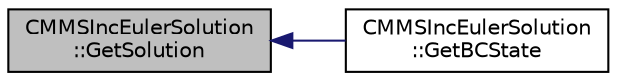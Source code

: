 digraph "CMMSIncEulerSolution::GetSolution"
{
  edge [fontname="Helvetica",fontsize="10",labelfontname="Helvetica",labelfontsize="10"];
  node [fontname="Helvetica",fontsize="10",shape=record];
  rankdir="LR";
  Node19 [label="CMMSIncEulerSolution\l::GetSolution",height=0.2,width=0.4,color="black", fillcolor="grey75", style="filled", fontcolor="black"];
  Node19 -> Node20 [dir="back",color="midnightblue",fontsize="10",style="solid",fontname="Helvetica"];
  Node20 [label="CMMSIncEulerSolution\l::GetBCState",height=0.2,width=0.4,color="black", fillcolor="white", style="filled",URL="$class_c_m_m_s_inc_euler_solution.html#a77e615a46e74dfab8656417adff76e83",tooltip="Get the boundary conditions state for an exact solution. "];
}

